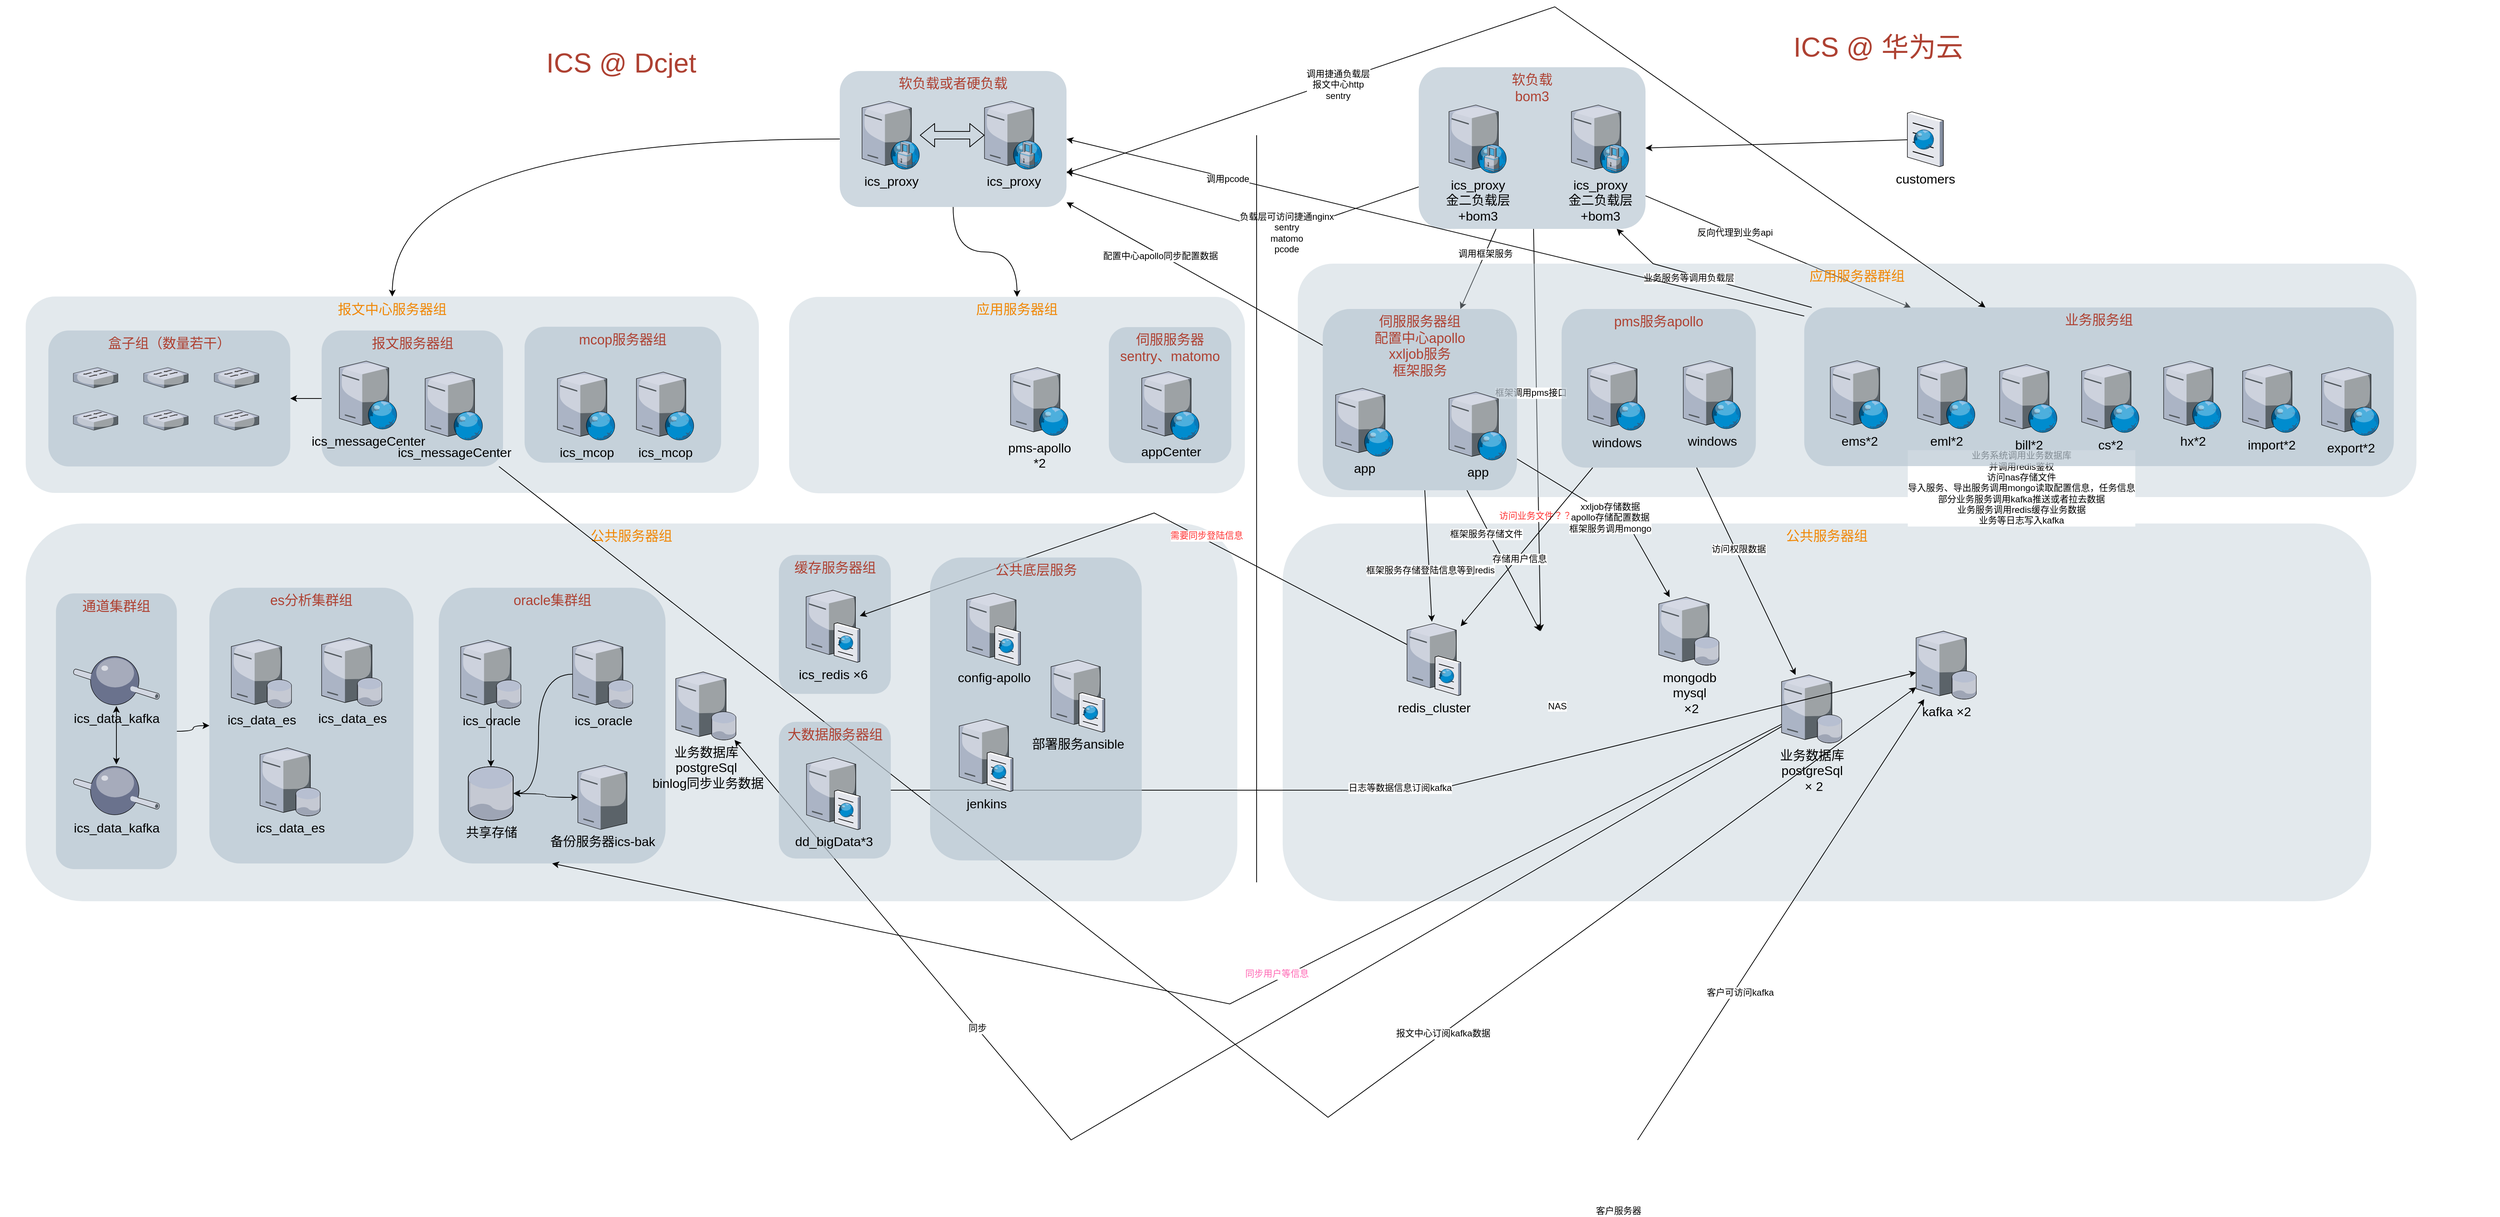 <mxfile version="12.3.3" type="google" pages="1"><diagram id="a45cf8ec-cd66-6f27-3ac3-be6e809c9e4a" name="Page-1"><mxGraphModel dx="2435" dy="936" grid="1" gridSize="10" guides="1" tooltips="1" connect="1" arrows="1" fold="1" page="1" pageScale="1" pageWidth="827" pageHeight="1169" background="#ffffff" math="0" shadow="0"><root><mxCell id="0"/><mxCell id="1" parent="0"/><mxCell id="AOP8mF1VOG5seoDGbezr-219" value="公共服务器组" style="rounded=1;whiteSpace=wrap;html=1;shadow=0;strokeColor=none;fillColor=#BAC8D3;gradientColor=none;fontSize=18;fontColor=#F08705;opacity=40;fontStyle=0;strokeWidth=3;verticalAlign=top;" vertex="1" parent="1"><mxGeometry x="870" y="1834" width="1440" height="500" as="geometry"/></mxCell><mxCell id="AOP8mF1VOG5seoDGbezr-247" style="edgeStyle=none;rounded=0;orthogonalLoop=1;jettySize=auto;html=1;" edge="1" parent="1" source="AOP8mF1VOG5seoDGbezr-199" target="AOP8mF1VOG5seoDGbezr-202"><mxGeometry relative="1" as="geometry"/></mxCell><mxCell id="AOP8mF1VOG5seoDGbezr-249" value="调用框架服务" style="text;html=1;align=center;verticalAlign=middle;resizable=0;points=[];;labelBackgroundColor=#ffffff;" vertex="1" connectable="0" parent="AOP8mF1VOG5seoDGbezr-247"><mxGeometry x="-0.379" relative="1" as="geometry"><mxPoint as="offset"/></mxGeometry></mxCell><mxCell id="AOP8mF1VOG5seoDGbezr-250" style="edgeStyle=none;rounded=0;orthogonalLoop=1;jettySize=auto;html=1;" edge="1" parent="1" source="AOP8mF1VOG5seoDGbezr-199" target="AOP8mF1VOG5seoDGbezr-211"><mxGeometry relative="1" as="geometry"/></mxCell><mxCell id="AOP8mF1VOG5seoDGbezr-251" value="反向代理到业务api" style="text;html=1;align=center;verticalAlign=middle;resizable=0;points=[];;labelBackgroundColor=#ffffff;" vertex="1" connectable="0" parent="AOP8mF1VOG5seoDGbezr-250"><mxGeometry x="-0.329" y="1" relative="1" as="geometry"><mxPoint as="offset"/></mxGeometry></mxCell><mxCell id="AOP8mF1VOG5seoDGbezr-258" style="edgeStyle=none;rounded=0;orthogonalLoop=1;jettySize=auto;html=1;entryX=0.25;entryY=0;entryDx=0;entryDy=0;" edge="1" parent="1" source="AOP8mF1VOG5seoDGbezr-199" target="AOP8mF1VOG5seoDGbezr-220"><mxGeometry relative="1" as="geometry"/></mxCell><mxCell id="AOP8mF1VOG5seoDGbezr-260" value="访问业务文件？？？" style="text;html=1;align=center;verticalAlign=middle;resizable=0;points=[];;labelBackgroundColor=#ffffff;fontColor=#FF3333;" vertex="1" connectable="0" parent="AOP8mF1VOG5seoDGbezr-258"><mxGeometry x="0.427" y="1" relative="1" as="geometry"><mxPoint as="offset"/></mxGeometry></mxCell><mxCell id="AOP8mF1VOG5seoDGbezr-276" style="edgeStyle=none;rounded=0;orthogonalLoop=1;jettySize=auto;html=1;fontColor=#000000;" edge="1" parent="1" source="AOP8mF1VOG5seoDGbezr-199" target="Tjrtx8qAm_Jb-TtVFpAI-172"><mxGeometry relative="1" as="geometry"><Array as="points"><mxPoint x="870" y="1450"/></Array></mxGeometry></mxCell><mxCell id="AOP8mF1VOG5seoDGbezr-277" value="&lt;div&gt;负载层可访问捷通nginx&lt;/div&gt;&lt;div&gt;sentry&lt;/div&gt;&lt;div&gt;matomo&lt;/div&gt;&lt;div&gt;pcode&lt;br&gt;&lt;/div&gt;" style="text;html=1;align=center;verticalAlign=middle;resizable=0;points=[];;labelBackgroundColor=#ffffff;fontColor=#000000;" vertex="1" connectable="0" parent="AOP8mF1VOG5seoDGbezr-276"><mxGeometry x="-0.784" y="6" relative="1" as="geometry"><mxPoint x="-127.5" y="38" as="offset"/></mxGeometry></mxCell><mxCell id="AOP8mF1VOG5seoDGbezr-199" value="&lt;div&gt;软负载&lt;/div&gt;&lt;div&gt;bom3&lt;/div&gt;" style="rounded=1;whiteSpace=wrap;html=1;shadow=0;strokeColor=none;fillColor=#BAC8D3;gradientColor=none;fontSize=18;fontColor=#AE4132;verticalAlign=top;fontStyle=0;opacity=70;strokeWidth=3;" vertex="1" parent="1"><mxGeometry x="1050" y="1230" width="300" height="214" as="geometry"/></mxCell><mxCell id="Tjrtx8qAm_Jb-TtVFpAI-179" value="应用服务器组" style="rounded=1;whiteSpace=wrap;html=1;shadow=0;strokeColor=none;fillColor=#BAC8D3;gradientColor=none;fontSize=18;fontColor=#F08705;opacity=40;fontStyle=0;strokeWidth=3;verticalAlign=top;" parent="1" vertex="1"><mxGeometry x="217" y="1534" width="603" height="260" as="geometry"/></mxCell><mxCell id="168" value="ICS @ Dcjet" style="text;html=1;strokeColor=none;fillColor=none;align=center;verticalAlign=middle;whiteSpace=wrap;overflow=hidden;shadow=0;fontSize=36;fontColor=#AE4132;fontStyle=0" parent="1" vertex="1"><mxGeometry x="-827" y="1200" width="1644" height="45" as="geometry"/></mxCell><mxCell id="Tjrtx8qAm_Jb-TtVFpAI-259" style="edgeStyle=orthogonalEdgeStyle;curved=1;orthogonalLoop=1;jettySize=auto;html=1;fontSize=14;" parent="1" source="Tjrtx8qAm_Jb-TtVFpAI-172" target="Tjrtx8qAm_Jb-TtVFpAI-235" edge="1"><mxGeometry relative="1" as="geometry"/></mxCell><mxCell id="Tjrtx8qAm_Jb-TtVFpAI-260" style="edgeStyle=orthogonalEdgeStyle;curved=1;orthogonalLoop=1;jettySize=auto;html=1;entryX=0.5;entryY=0;entryDx=0;entryDy=0;fontSize=14;" parent="1" source="Tjrtx8qAm_Jb-TtVFpAI-172" target="Tjrtx8qAm_Jb-TtVFpAI-179" edge="1"><mxGeometry relative="1" as="geometry"/></mxCell><mxCell id="Tjrtx8qAm_Jb-TtVFpAI-172" value="软负载或者硬负载" style="rounded=1;whiteSpace=wrap;html=1;shadow=0;strokeColor=none;fillColor=#BAC8D3;gradientColor=none;fontSize=18;fontColor=#AE4132;verticalAlign=top;fontStyle=0;opacity=70;strokeWidth=3;" parent="1" vertex="1"><mxGeometry x="284" y="1235" width="300" height="180" as="geometry"/></mxCell><mxCell id="Tjrtx8qAm_Jb-TtVFpAI-177" style="rounded=0;orthogonalLoop=1;jettySize=auto;html=1;entryX=1;entryY=0.5;entryDx=0;entryDy=0;" parent="1" source="Tjrtx8qAm_Jb-TtVFpAI-173" target="AOP8mF1VOG5seoDGbezr-199" edge="1"><mxGeometry relative="1" as="geometry"/></mxCell><mxCell id="Tjrtx8qAm_Jb-TtVFpAI-173" value="customers" style="verticalLabelPosition=bottom;aspect=fixed;html=1;verticalAlign=top;strokeColor=none;align=center;outlineConnect=0;shape=mxgraph.citrix.browser;fontSize=17;" parent="1" vertex="1"><mxGeometry x="1696.5" y="1289" width="47.5" height="72.5" as="geometry"/></mxCell><mxCell id="Tjrtx8qAm_Jb-TtVFpAI-175" value="ics_proxy" style="verticalLabelPosition=bottom;aspect=fixed;html=1;verticalAlign=top;strokeColor=none;align=center;outlineConnect=0;shape=mxgraph.citrix.proxy_server;fontSize=17;" parent="1" vertex="1"><mxGeometry x="313.5" y="1275" width="76.5" height="90" as="geometry"/></mxCell><mxCell id="Tjrtx8qAm_Jb-TtVFpAI-267" style="edgeStyle=orthogonalEdgeStyle;shape=flexArrow;curved=1;orthogonalLoop=1;jettySize=auto;html=1;startArrow=classic;startFill=1;endArrow=classic;endFill=1;fontSize=14;" parent="1" source="Tjrtx8qAm_Jb-TtVFpAI-176" target="Tjrtx8qAm_Jb-TtVFpAI-175" edge="1"><mxGeometry relative="1" as="geometry"/></mxCell><mxCell id="Tjrtx8qAm_Jb-TtVFpAI-176" value="ics_proxy" style="verticalLabelPosition=bottom;aspect=fixed;html=1;verticalAlign=top;strokeColor=none;align=center;outlineConnect=0;shape=mxgraph.citrix.proxy_server;fontSize=17;" parent="1" vertex="1"><mxGeometry x="475.5" y="1275" width="76.5" height="90" as="geometry"/></mxCell><mxCell id="Tjrtx8qAm_Jb-TtVFpAI-182" value="&lt;div&gt;伺服服务器&lt;/div&gt;&lt;div&gt;sentry、matomo&lt;br&gt;&lt;/div&gt;" style="rounded=1;whiteSpace=wrap;html=1;shadow=0;strokeColor=none;fillColor=#BAC8D3;gradientColor=none;fontSize=18;fontColor=#AE4132;verticalAlign=top;fontStyle=0;opacity=70;strokeWidth=3;" parent="1" vertex="1"><mxGeometry x="640" y="1574" width="162" height="180" as="geometry"/></mxCell><mxCell id="Tjrtx8qAm_Jb-TtVFpAI-184" value="appCenter" style="verticalLabelPosition=bottom;aspect=fixed;html=1;verticalAlign=top;strokeColor=none;align=center;outlineConnect=0;shape=mxgraph.citrix.web_server;fontSize=17;" parent="1" vertex="1"><mxGeometry x="683.5" y="1633" width="76.5" height="90" as="geometry"/></mxCell><mxCell id="Tjrtx8qAm_Jb-TtVFpAI-185" value="公共服务器组" style="rounded=1;whiteSpace=wrap;html=1;shadow=0;strokeColor=none;fillColor=#BAC8D3;gradientColor=none;fontSize=18;fontColor=#F08705;opacity=40;fontStyle=0;strokeWidth=3;verticalAlign=top;" parent="1" vertex="1"><mxGeometry x="-793" y="1834" width="1603" height="500" as="geometry"/></mxCell><mxCell id="Tjrtx8qAm_Jb-TtVFpAI-197" value="oracle集群组" style="rounded=1;whiteSpace=wrap;html=1;shadow=0;strokeColor=none;fillColor=#BAC8D3;gradientColor=none;fontSize=18;fontColor=#AE4132;verticalAlign=top;fontStyle=0;opacity=70;strokeWidth=3;" parent="1" vertex="1"><mxGeometry x="-246.5" y="1919" width="300" height="365" as="geometry"/></mxCell><mxCell id="Tjrtx8qAm_Jb-TtVFpAI-200" value="缓存服务器组" style="rounded=1;whiteSpace=wrap;html=1;shadow=0;strokeColor=none;fillColor=#BAC8D3;gradientColor=none;fontSize=18;fontColor=#AE4132;verticalAlign=top;fontStyle=0;opacity=70;strokeWidth=3;" parent="1" vertex="1"><mxGeometry x="203.5" y="1875.5" width="148" height="184" as="geometry"/></mxCell><mxCell id="Tjrtx8qAm_Jb-TtVFpAI-204" value="ics_redis ×6" style="verticalLabelPosition=bottom;aspect=fixed;html=1;verticalAlign=top;strokeColor=none;align=center;outlineConnect=0;shape=mxgraph.citrix.cache_server;fontSize=17;" parent="1" vertex="1"><mxGeometry x="239.5" y="1920" width="71" height="97.5" as="geometry"/></mxCell><mxCell id="Tjrtx8qAm_Jb-TtVFpAI-219" style="edgeStyle=orthogonalEdgeStyle;rounded=0;orthogonalLoop=1;jettySize=auto;html=1;fontSize=14;" parent="1" source="Tjrtx8qAm_Jb-TtVFpAI-210" target="Tjrtx8qAm_Jb-TtVFpAI-213" edge="1"><mxGeometry relative="1" as="geometry"/></mxCell><mxCell id="Tjrtx8qAm_Jb-TtVFpAI-210" value="ics_oracle" style="verticalLabelPosition=bottom;aspect=fixed;html=1;verticalAlign=top;strokeColor=none;align=center;outlineConnect=0;shape=mxgraph.citrix.database_server;fontSize=17;" parent="1" vertex="1"><mxGeometry x="-217.5" y="1988.5" width="80" height="90" as="geometry"/></mxCell><mxCell id="Tjrtx8qAm_Jb-TtVFpAI-220" style="edgeStyle=orthogonalEdgeStyle;orthogonalLoop=1;jettySize=auto;html=1;fontSize=14;curved=1;" parent="1" source="Tjrtx8qAm_Jb-TtVFpAI-211" target="Tjrtx8qAm_Jb-TtVFpAI-213" edge="1"><mxGeometry relative="1" as="geometry"><Array as="points"><mxPoint x="-114.5" y="2034"/><mxPoint x="-114.5" y="2191"/></Array></mxGeometry></mxCell><mxCell id="Tjrtx8qAm_Jb-TtVFpAI-211" value="ics_oracle" style="verticalLabelPosition=bottom;aspect=fixed;html=1;verticalAlign=top;strokeColor=none;align=center;outlineConnect=0;shape=mxgraph.citrix.database_server;fontSize=17;" parent="1" vertex="1"><mxGeometry x="-69.5" y="1988.5" width="80" height="90" as="geometry"/></mxCell><mxCell id="Tjrtx8qAm_Jb-TtVFpAI-213" value="共享存储" style="verticalLabelPosition=bottom;aspect=fixed;html=1;verticalAlign=top;strokeColor=none;align=center;outlineConnect=0;shape=mxgraph.citrix.database;fontSize=17;" parent="1" vertex="1"><mxGeometry x="-207.5" y="2156" width="60" height="71" as="geometry"/></mxCell><mxCell id="Tjrtx8qAm_Jb-TtVFpAI-221" style="edgeStyle=orthogonalEdgeStyle;curved=1;orthogonalLoop=1;jettySize=auto;html=1;fontSize=14;startArrow=classic;startFill=1;" parent="1" source="Tjrtx8qAm_Jb-TtVFpAI-218" target="Tjrtx8qAm_Jb-TtVFpAI-213" edge="1"><mxGeometry relative="1" as="geometry"/></mxCell><mxCell id="Tjrtx8qAm_Jb-TtVFpAI-218" value="备份服务器ics-bak" style="verticalLabelPosition=bottom;aspect=fixed;html=1;verticalAlign=top;strokeColor=none;align=center;outlineConnect=0;shape=mxgraph.citrix.tower_server;fontSize=17;" parent="1" vertex="1"><mxGeometry x="-62.5" y="2154" width="65" height="85" as="geometry"/></mxCell><mxCell id="Tjrtx8qAm_Jb-TtVFpAI-222" value="es分析集群组" style="rounded=1;whiteSpace=wrap;html=1;shadow=0;strokeColor=none;fillColor=#BAC8D3;gradientColor=none;fontSize=18;fontColor=#AE4132;verticalAlign=top;fontStyle=0;opacity=70;strokeWidth=3;" parent="1" vertex="1"><mxGeometry x="-550" y="1919" width="270" height="365" as="geometry"/></mxCell><mxCell id="Tjrtx8qAm_Jb-TtVFpAI-224" value="ics_data_es" style="verticalLabelPosition=bottom;aspect=fixed;html=1;verticalAlign=top;strokeColor=none;align=center;outlineConnect=0;shape=mxgraph.citrix.database_server;fontSize=17;" parent="1" vertex="1"><mxGeometry x="-521" y="1988" width="80" height="90" as="geometry"/></mxCell><mxCell id="Tjrtx8qAm_Jb-TtVFpAI-226" value="ics_data_es" style="verticalLabelPosition=bottom;aspect=fixed;html=1;verticalAlign=top;strokeColor=none;align=center;outlineConnect=0;shape=mxgraph.citrix.database_server;fontSize=17;" parent="1" vertex="1"><mxGeometry x="-401.5" y="1985.5" width="80" height="90" as="geometry"/></mxCell><mxCell id="Tjrtx8qAm_Jb-TtVFpAI-230" value="ics_data_es" style="verticalLabelPosition=bottom;aspect=fixed;html=1;verticalAlign=top;strokeColor=none;align=center;outlineConnect=0;shape=mxgraph.citrix.database_server;fontSize=17;" parent="1" vertex="1"><mxGeometry x="-483" y="2131" width="80" height="90" as="geometry"/></mxCell><mxCell id="Tjrtx8qAm_Jb-TtVFpAI-254" style="edgeStyle=orthogonalEdgeStyle;curved=1;orthogonalLoop=1;jettySize=auto;html=1;fontSize=14;" parent="1" source="Tjrtx8qAm_Jb-TtVFpAI-232" target="Tjrtx8qAm_Jb-TtVFpAI-222" edge="1"><mxGeometry relative="1" as="geometry"/></mxCell><mxCell id="Tjrtx8qAm_Jb-TtVFpAI-232" value="通道集群组" style="rounded=1;whiteSpace=wrap;html=1;shadow=0;strokeColor=none;fillColor=#BAC8D3;gradientColor=none;fontSize=18;fontColor=#AE4132;verticalAlign=top;fontStyle=0;opacity=70;strokeWidth=3;" parent="1" vertex="1"><mxGeometry x="-753" y="1926.5" width="160" height="365" as="geometry"/></mxCell><mxCell id="Tjrtx8qAm_Jb-TtVFpAI-235" value="报文中心服务器组" style="rounded=1;whiteSpace=wrap;html=1;shadow=0;strokeColor=none;fillColor=#BAC8D3;gradientColor=none;fontSize=18;fontColor=#F08705;opacity=40;fontStyle=0;strokeWidth=3;verticalAlign=top;" parent="1" vertex="1"><mxGeometry x="-793" y="1533.5" width="970" height="260" as="geometry"/></mxCell><mxCell id="Tjrtx8qAm_Jb-TtVFpAI-236" value="mcop服务器组" style="rounded=1;whiteSpace=wrap;html=1;shadow=0;strokeColor=none;fillColor=#BAC8D3;gradientColor=none;fontSize=18;fontColor=#AE4132;verticalAlign=top;fontStyle=0;opacity=70;strokeWidth=3;" parent="1" vertex="1"><mxGeometry x="-133" y="1573.5" width="260" height="180" as="geometry"/></mxCell><mxCell id="Tjrtx8qAm_Jb-TtVFpAI-237" value="ics_mcop" style="verticalLabelPosition=bottom;aspect=fixed;html=1;verticalAlign=top;strokeColor=none;align=center;outlineConnect=0;shape=mxgraph.citrix.web_server;fontSize=17;" parent="1" vertex="1"><mxGeometry x="-89.5" y="1633.5" width="76.5" height="90" as="geometry"/></mxCell><mxCell id="Tjrtx8qAm_Jb-TtVFpAI-238" value="ics_mcop" style="verticalLabelPosition=bottom;aspect=fixed;html=1;verticalAlign=top;strokeColor=none;align=center;outlineConnect=0;shape=mxgraph.citrix.web_server;fontSize=17;" parent="1" vertex="1"><mxGeometry x="15" y="1633.5" width="76.5" height="90" as="geometry"/></mxCell><mxCell id="Tjrtx8qAm_Jb-TtVFpAI-266" style="edgeStyle=orthogonalEdgeStyle;curved=1;orthogonalLoop=1;jettySize=auto;html=1;fontSize=14;endArrow=classic;endFill=1;startArrow=classic;startFill=1;" parent="1" source="Tjrtx8qAm_Jb-TtVFpAI-241" target="Tjrtx8qAm_Jb-TtVFpAI-242" edge="1"><mxGeometry relative="1" as="geometry"/></mxCell><mxCell id="Tjrtx8qAm_Jb-TtVFpAI-241" value="ics_data_kafka" style="verticalLabelPosition=bottom;aspect=fixed;html=1;verticalAlign=top;strokeColor=none;align=center;outlineConnect=0;shape=mxgraph.citrix.middleware;fontSize=17;" parent="1" vertex="1"><mxGeometry x="-730" y="2007.5" width="114" height="68" as="geometry"/></mxCell><mxCell id="Tjrtx8qAm_Jb-TtVFpAI-242" value="ics_data_kafka" style="verticalLabelPosition=bottom;aspect=fixed;html=1;verticalAlign=top;strokeColor=none;align=center;outlineConnect=0;shape=mxgraph.citrix.middleware;fontSize=17;" parent="1" vertex="1"><mxGeometry x="-730" y="2153" width="114" height="68" as="geometry"/></mxCell><mxCell id="Tjrtx8qAm_Jb-TtVFpAI-256" style="edgeStyle=orthogonalEdgeStyle;curved=1;orthogonalLoop=1;jettySize=auto;html=1;exitX=0;exitY=0.5;exitDx=0;exitDy=0;fontSize=14;" parent="1" source="Tjrtx8qAm_Jb-TtVFpAI-243" target="Tjrtx8qAm_Jb-TtVFpAI-246" edge="1"><mxGeometry relative="1" as="geometry"/></mxCell><mxCell id="AOP8mF1VOG5seoDGbezr-280" style="edgeStyle=none;rounded=0;orthogonalLoop=1;jettySize=auto;html=1;startArrow=none;startFill=0;fontColor=#000000;" edge="1" parent="1" source="Tjrtx8qAm_Jb-TtVFpAI-243" target="AOP8mF1VOG5seoDGbezr-227"><mxGeometry relative="1" as="geometry"><Array as="points"><mxPoint x="930" y="2620"/></Array></mxGeometry></mxCell><mxCell id="AOP8mF1VOG5seoDGbezr-281" value="报文中心订阅kafka数据" style="text;html=1;align=center;verticalAlign=middle;resizable=0;points=[];;labelBackgroundColor=#ffffff;fontColor=#000000;" vertex="1" connectable="0" parent="AOP8mF1VOG5seoDGbezr-280"><mxGeometry x="0.183" y="186" relative="1" as="geometry"><mxPoint x="261" y="39" as="offset"/></mxGeometry></mxCell><mxCell id="Tjrtx8qAm_Jb-TtVFpAI-243" value="报文服务器组" style="rounded=1;whiteSpace=wrap;html=1;shadow=0;strokeColor=none;fillColor=#BAC8D3;gradientColor=none;fontSize=18;fontColor=#AE4132;verticalAlign=top;fontStyle=0;opacity=70;strokeWidth=3;" parent="1" vertex="1"><mxGeometry x="-401.5" y="1578.5" width="240" height="180" as="geometry"/></mxCell><mxCell id="Tjrtx8qAm_Jb-TtVFpAI-244" value="ics_messageCenter" style="verticalLabelPosition=bottom;aspect=fixed;html=1;verticalAlign=top;strokeColor=none;align=center;outlineConnect=0;shape=mxgraph.citrix.web_server;fontSize=17;" parent="1" vertex="1"><mxGeometry x="-378" y="1619" width="76.5" height="90" as="geometry"/></mxCell><mxCell id="Tjrtx8qAm_Jb-TtVFpAI-245" value="ics_messageCenter" style="verticalLabelPosition=bottom;aspect=fixed;html=1;verticalAlign=top;strokeColor=none;align=center;outlineConnect=0;shape=mxgraph.citrix.web_server;fontSize=17;" parent="1" vertex="1"><mxGeometry x="-264.5" y="1633.5" width="76.5" height="90" as="geometry"/></mxCell><mxCell id="Tjrtx8qAm_Jb-TtVFpAI-246" value="盒子组（数量若干）" style="rounded=1;whiteSpace=wrap;html=1;shadow=0;strokeColor=none;fillColor=#BAC8D3;gradientColor=none;fontSize=18;fontColor=#AE4132;verticalAlign=top;fontStyle=0;opacity=70;strokeWidth=3;" parent="1" vertex="1"><mxGeometry x="-763" y="1578.5" width="320" height="180" as="geometry"/></mxCell><mxCell id="Tjrtx8qAm_Jb-TtVFpAI-248" value="" style="verticalLabelPosition=bottom;aspect=fixed;html=1;verticalAlign=top;strokeColor=none;align=center;outlineConnect=0;shape=mxgraph.citrix.switch;fontSize=14;" parent="1" vertex="1"><mxGeometry x="-730" y="1627.5" width="59" height="27" as="geometry"/></mxCell><mxCell id="Tjrtx8qAm_Jb-TtVFpAI-249" value="" style="verticalLabelPosition=bottom;aspect=fixed;html=1;verticalAlign=top;strokeColor=none;align=center;outlineConnect=0;shape=mxgraph.citrix.switch;fontSize=14;" parent="1" vertex="1"><mxGeometry x="-730" y="1683.5" width="59" height="27" as="geometry"/></mxCell><mxCell id="Tjrtx8qAm_Jb-TtVFpAI-250" value="" style="verticalLabelPosition=bottom;aspect=fixed;html=1;verticalAlign=top;strokeColor=none;align=center;outlineConnect=0;shape=mxgraph.citrix.switch;fontSize=14;" parent="1" vertex="1"><mxGeometry x="-637" y="1627.5" width="59" height="27" as="geometry"/></mxCell><mxCell id="Tjrtx8qAm_Jb-TtVFpAI-251" value="" style="verticalLabelPosition=bottom;aspect=fixed;html=1;verticalAlign=top;strokeColor=none;align=center;outlineConnect=0;shape=mxgraph.citrix.switch;fontSize=14;" parent="1" vertex="1"><mxGeometry x="-637" y="1683.5" width="59" height="27" as="geometry"/></mxCell><mxCell id="Tjrtx8qAm_Jb-TtVFpAI-252" value="" style="verticalLabelPosition=bottom;aspect=fixed;html=1;verticalAlign=top;strokeColor=none;align=center;outlineConnect=0;shape=mxgraph.citrix.switch;fontSize=14;" parent="1" vertex="1"><mxGeometry x="-543.5" y="1627.5" width="59" height="27" as="geometry"/></mxCell><mxCell id="Tjrtx8qAm_Jb-TtVFpAI-253" value="" style="verticalLabelPosition=bottom;aspect=fixed;html=1;verticalAlign=top;strokeColor=none;align=center;outlineConnect=0;shape=mxgraph.citrix.switch;fontSize=14;" parent="1" vertex="1"><mxGeometry x="-543.5" y="1683.5" width="59" height="27" as="geometry"/></mxCell><mxCell id="AOP8mF1VOG5seoDGbezr-197" value="&lt;div&gt;ics_proxy&lt;/div&gt;&lt;div&gt;金二负载层&lt;/div&gt;&lt;div&gt;+bom3&lt;br&gt;&lt;/div&gt;" style="verticalLabelPosition=bottom;aspect=fixed;html=1;verticalAlign=top;strokeColor=none;align=center;outlineConnect=0;shape=mxgraph.citrix.proxy_server;fontSize=17;" vertex="1" parent="1"><mxGeometry x="1090" y="1280" width="76.5" height="90" as="geometry"/></mxCell><mxCell id="AOP8mF1VOG5seoDGbezr-198" value="&lt;div&gt;ics_proxy&lt;/div&gt;&lt;div&gt;金二负载层&lt;br&gt;&lt;/div&gt;&lt;div&gt;+bom3&lt;/div&gt;" style="verticalLabelPosition=bottom;aspect=fixed;html=1;verticalAlign=top;strokeColor=none;align=center;outlineConnect=0;shape=mxgraph.citrix.proxy_server;fontSize=17;" vertex="1" parent="1"><mxGeometry x="1252" y="1280" width="76.5" height="90" as="geometry"/></mxCell><mxCell id="AOP8mF1VOG5seoDGbezr-200" value="应用服务器群组" style="rounded=1;whiteSpace=wrap;html=1;shadow=0;strokeColor=none;fillColor=#BAC8D3;gradientColor=none;fontSize=18;fontColor=#F08705;opacity=40;fontStyle=0;strokeWidth=3;verticalAlign=top;" vertex="1" parent="1"><mxGeometry x="890" y="1490" width="1480" height="309" as="geometry"/></mxCell><mxCell id="AOP8mF1VOG5seoDGbezr-252" style="edgeStyle=none;rounded=0;orthogonalLoop=1;jettySize=auto;html=1;" edge="1" parent="1" source="AOP8mF1VOG5seoDGbezr-202" target="AOP8mF1VOG5seoDGbezr-205"><mxGeometry relative="1" as="geometry"/></mxCell><mxCell id="AOP8mF1VOG5seoDGbezr-253" value="框架调用pms接口" style="text;html=1;align=center;verticalAlign=middle;resizable=0;points=[];;labelBackgroundColor=#ffffff;" vertex="1" connectable="0" parent="AOP8mF1VOG5seoDGbezr-252"><mxGeometry x="-0.404" y="2" relative="1" as="geometry"><mxPoint as="offset"/></mxGeometry></mxCell><mxCell id="AOP8mF1VOG5seoDGbezr-254" style="edgeStyle=none;rounded=0;orthogonalLoop=1;jettySize=auto;html=1;" edge="1" parent="1" source="AOP8mF1VOG5seoDGbezr-202" target="AOP8mF1VOG5seoDGbezr-221"><mxGeometry relative="1" as="geometry"/></mxCell><mxCell id="AOP8mF1VOG5seoDGbezr-255" value="框架服务存储登陆信息等到redis" style="text;html=1;align=center;verticalAlign=middle;resizable=0;points=[];;labelBackgroundColor=#ffffff;" vertex="1" connectable="0" parent="AOP8mF1VOG5seoDGbezr-254"><mxGeometry x="0.215" y="1" relative="1" as="geometry"><mxPoint as="offset"/></mxGeometry></mxCell><mxCell id="AOP8mF1VOG5seoDGbezr-265" style="edgeStyle=none;rounded=0;orthogonalLoop=1;jettySize=auto;html=1;fontColor=#000000;" edge="1" parent="1" source="AOP8mF1VOG5seoDGbezr-202" target="AOP8mF1VOG5seoDGbezr-220"><mxGeometry relative="1" as="geometry"/></mxCell><mxCell id="AOP8mF1VOG5seoDGbezr-266" value="框架服务存储文件" style="text;html=1;align=center;verticalAlign=middle;resizable=0;points=[];;labelBackgroundColor=#ffffff;fontColor=#000000;" vertex="1" connectable="0" parent="AOP8mF1VOG5seoDGbezr-265"><mxGeometry x="-0.402" y="-3" relative="1" as="geometry"><mxPoint x="-1" as="offset"/></mxGeometry></mxCell><mxCell id="AOP8mF1VOG5seoDGbezr-269" style="edgeStyle=none;rounded=0;orthogonalLoop=1;jettySize=auto;html=1;fontColor=#000000;" edge="1" parent="1" source="AOP8mF1VOG5seoDGbezr-202" target="AOP8mF1VOG5seoDGbezr-223"><mxGeometry relative="1" as="geometry"><Array as="points"><mxPoint x="1330" y="1840"/></Array></mxGeometry></mxCell><mxCell id="AOP8mF1VOG5seoDGbezr-270" value="&lt;div&gt;xxljob存储数据&lt;/div&gt;&lt;div&gt;apollo存储配置数据&lt;br&gt;&lt;/div&gt;&lt;div&gt;框架服务调用mongo&lt;br&gt;&lt;/div&gt;" style="text;html=1;align=center;verticalAlign=middle;resizable=0;points=[];;labelBackgroundColor=#ffffff;fontColor=#000000;" vertex="1" connectable="0" parent="AOP8mF1VOG5seoDGbezr-269"><mxGeometry x="0.024" y="-3" relative="1" as="geometry"><mxPoint x="1" as="offset"/></mxGeometry></mxCell><mxCell id="AOP8mF1VOG5seoDGbezr-291" style="edgeStyle=none;rounded=0;orthogonalLoop=1;jettySize=auto;html=1;startArrow=none;startFill=0;fontColor=#000000;" edge="1" parent="1" source="AOP8mF1VOG5seoDGbezr-202" target="Tjrtx8qAm_Jb-TtVFpAI-172"><mxGeometry relative="1" as="geometry"/></mxCell><mxCell id="AOP8mF1VOG5seoDGbezr-292" value="配置中心apollo同步配置数据" style="text;html=1;align=center;verticalAlign=middle;resizable=0;points=[];;labelBackgroundColor=#ffffff;fontColor=#000000;" vertex="1" connectable="0" parent="AOP8mF1VOG5seoDGbezr-291"><mxGeometry x="0.259" y="1" relative="1" as="geometry"><mxPoint x="-1" as="offset"/></mxGeometry></mxCell><mxCell id="AOP8mF1VOG5seoDGbezr-202" value="&lt;div&gt;伺服服务器组&lt;/div&gt;&lt;div&gt;配置中心apollo&lt;/div&gt;&lt;div&gt;xxljob服务&lt;br&gt;&lt;/div&gt;框架服务" style="rounded=1;whiteSpace=wrap;html=1;shadow=0;strokeColor=none;fillColor=#BAC8D3;gradientColor=none;fontSize=18;fontColor=#AE4132;verticalAlign=top;fontStyle=0;opacity=70;strokeWidth=3;" vertex="1" parent="1"><mxGeometry x="923" y="1550" width="257" height="240" as="geometry"/></mxCell><mxCell id="AOP8mF1VOG5seoDGbezr-203" value="app" style="verticalLabelPosition=bottom;aspect=fixed;html=1;verticalAlign=top;strokeColor=none;align=center;outlineConnect=0;shape=mxgraph.citrix.web_server;fontSize=17;" vertex="1" parent="1"><mxGeometry x="940" y="1655" width="76.5" height="90" as="geometry"/></mxCell><mxCell id="AOP8mF1VOG5seoDGbezr-204" value="app" style="verticalLabelPosition=bottom;aspect=fixed;html=1;verticalAlign=top;strokeColor=none;align=center;outlineConnect=0;shape=mxgraph.citrix.web_server;fontSize=17;" vertex="1" parent="1"><mxGeometry x="1090" y="1660" width="76.5" height="90" as="geometry"/></mxCell><mxCell id="AOP8mF1VOG5seoDGbezr-261" style="edgeStyle=none;rounded=0;orthogonalLoop=1;jettySize=auto;html=1;fontColor=#FF3333;" edge="1" parent="1" source="AOP8mF1VOG5seoDGbezr-205" target="AOP8mF1VOG5seoDGbezr-225"><mxGeometry relative="1" as="geometry"/></mxCell><mxCell id="AOP8mF1VOG5seoDGbezr-262" value="访问权限数据" style="text;html=1;align=center;verticalAlign=middle;resizable=0;points=[];;labelBackgroundColor=#ffffff;fontColor=#000000;" vertex="1" connectable="0" parent="AOP8mF1VOG5seoDGbezr-261"><mxGeometry x="-0.206" y="4" relative="1" as="geometry"><mxPoint y="1" as="offset"/></mxGeometry></mxCell><mxCell id="AOP8mF1VOG5seoDGbezr-263" style="edgeStyle=none;rounded=0;orthogonalLoop=1;jettySize=auto;html=1;fontColor=#000000;" edge="1" parent="1" source="AOP8mF1VOG5seoDGbezr-205" target="AOP8mF1VOG5seoDGbezr-221"><mxGeometry relative="1" as="geometry"/></mxCell><mxCell id="AOP8mF1VOG5seoDGbezr-264" value="存储用户信息" style="text;html=1;align=center;verticalAlign=middle;resizable=0;points=[];;labelBackgroundColor=#ffffff;fontColor=#000000;" vertex="1" connectable="0" parent="AOP8mF1VOG5seoDGbezr-263"><mxGeometry x="0.134" y="2" relative="1" as="geometry"><mxPoint as="offset"/></mxGeometry></mxCell><mxCell id="AOP8mF1VOG5seoDGbezr-205" value="&lt;div&gt;pms服务apollo&lt;/div&gt;" style="rounded=1;whiteSpace=wrap;html=1;shadow=0;strokeColor=none;fillColor=#BAC8D3;gradientColor=none;fontSize=18;fontColor=#AE4132;verticalAlign=top;fontStyle=0;opacity=70;strokeWidth=3;" vertex="1" parent="1"><mxGeometry x="1239" y="1550" width="257" height="210" as="geometry"/></mxCell><mxCell id="AOP8mF1VOG5seoDGbezr-206" value="windows" style="verticalLabelPosition=bottom;aspect=fixed;html=1;verticalAlign=top;strokeColor=none;align=center;outlineConnect=0;shape=mxgraph.citrix.web_server;fontSize=17;" vertex="1" parent="1"><mxGeometry x="1273.5" y="1620.5" width="76.5" height="90" as="geometry"/></mxCell><mxCell id="AOP8mF1VOG5seoDGbezr-207" value="windows" style="verticalLabelPosition=bottom;aspect=fixed;html=1;verticalAlign=top;strokeColor=none;align=center;outlineConnect=0;shape=mxgraph.citrix.web_server;fontSize=17;" vertex="1" parent="1"><mxGeometry x="1400" y="1618.5" width="76.5" height="90" as="geometry"/></mxCell><mxCell id="AOP8mF1VOG5seoDGbezr-271" style="edgeStyle=none;rounded=0;orthogonalLoop=1;jettySize=auto;html=1;fontColor=#000000;" edge="1" parent="1" source="AOP8mF1VOG5seoDGbezr-211" target="AOP8mF1VOG5seoDGbezr-219"><mxGeometry relative="1" as="geometry"/></mxCell><mxCell id="AOP8mF1VOG5seoDGbezr-272" value="&lt;div&gt;业务系统调用业务数据库&lt;/div&gt;&lt;div&gt;并调用redis鉴权&lt;/div&gt;&lt;div&gt;访问nas存储文件&lt;/div&gt;&lt;div&gt;导入服务、导出服务调用mongo读取配置信息，任务信息&lt;/div&gt;&lt;div&gt;部分业务服务调用kafka推送或者拉去数据&lt;/div&gt;&lt;div&gt;业务服务调用redis缓存业务数据&lt;br&gt;&lt;/div&gt;&lt;div&gt;业务等日志写入kafka&lt;br&gt;&lt;/div&gt;" style="text;html=1;align=center;verticalAlign=middle;resizable=0;points=[];;labelBackgroundColor=#ffffff;fontColor=#000000;" vertex="1" connectable="0" parent="AOP8mF1VOG5seoDGbezr-271"><mxGeometry x="-0.352" y="7" relative="1" as="geometry"><mxPoint as="offset"/></mxGeometry></mxCell><mxCell id="AOP8mF1VOG5seoDGbezr-273" style="edgeStyle=none;rounded=0;orthogonalLoop=1;jettySize=auto;html=1;fontColor=#000000;" edge="1" parent="1" source="AOP8mF1VOG5seoDGbezr-211" target="AOP8mF1VOG5seoDGbezr-199"><mxGeometry relative="1" as="geometry"><Array as="points"><mxPoint x="1360" y="1490"/></Array></mxGeometry></mxCell><mxCell id="AOP8mF1VOG5seoDGbezr-275" value="&lt;div&gt;业务服务等调用负载层&lt;/div&gt;" style="text;html=1;align=center;verticalAlign=middle;resizable=0;points=[];;labelBackgroundColor=#ffffff;fontColor=#000000;" vertex="1" connectable="0" parent="AOP8mF1VOG5seoDGbezr-273"><mxGeometry x="0.17" y="5" relative="1" as="geometry"><mxPoint x="-1" as="offset"/></mxGeometry></mxCell><mxCell id="AOP8mF1VOG5seoDGbezr-278" style="edgeStyle=none;rounded=0;orthogonalLoop=1;jettySize=auto;html=1;entryX=1;entryY=0.75;entryDx=0;entryDy=0;startArrow=classic;startFill=1;fontColor=#000000;" edge="1" parent="1" source="AOP8mF1VOG5seoDGbezr-211" target="Tjrtx8qAm_Jb-TtVFpAI-172"><mxGeometry relative="1" as="geometry"><Array as="points"><mxPoint x="1230" y="1150"/></Array></mxGeometry></mxCell><mxCell id="AOP8mF1VOG5seoDGbezr-279" value="&lt;div&gt;调用捷通负载层&lt;/div&gt;&lt;div&gt;报文中心http&lt;/div&gt;&lt;div&gt;sentry&lt;br&gt;&lt;/div&gt;" style="text;html=1;align=center;verticalAlign=middle;resizable=0;points=[];;labelBackgroundColor=#ffffff;fontColor=#000000;" vertex="1" connectable="0" parent="AOP8mF1VOG5seoDGbezr-278"><mxGeometry x="0.452" y="5" relative="1" as="geometry"><mxPoint as="offset"/></mxGeometry></mxCell><mxCell id="AOP8mF1VOG5seoDGbezr-289" style="edgeStyle=none;rounded=0;orthogonalLoop=1;jettySize=auto;html=1;entryX=1;entryY=0.5;entryDx=0;entryDy=0;startArrow=none;startFill=0;fontColor=#FF3333;" edge="1" parent="1" source="AOP8mF1VOG5seoDGbezr-211" target="Tjrtx8qAm_Jb-TtVFpAI-172"><mxGeometry relative="1" as="geometry"/></mxCell><mxCell id="AOP8mF1VOG5seoDGbezr-290" value="&lt;div&gt;调用pcode&lt;/div&gt;" style="text;html=1;align=center;verticalAlign=middle;resizable=0;points=[];;labelBackgroundColor=#ffffff;fontColor=#000000;" vertex="1" connectable="0" parent="AOP8mF1VOG5seoDGbezr-289"><mxGeometry x="0.563" y="2" relative="1" as="geometry"><mxPoint as="offset"/></mxGeometry></mxCell><mxCell id="AOP8mF1VOG5seoDGbezr-211" value="业务服务组" style="rounded=1;whiteSpace=wrap;html=1;shadow=0;strokeColor=none;fillColor=#BAC8D3;gradientColor=none;fontSize=18;fontColor=#AE4132;verticalAlign=top;fontStyle=0;opacity=70;strokeWidth=3;" vertex="1" parent="1"><mxGeometry x="1560" y="1548" width="780" height="210" as="geometry"/></mxCell><mxCell id="AOP8mF1VOG5seoDGbezr-212" value="ems*2" style="verticalLabelPosition=bottom;aspect=fixed;html=1;verticalAlign=top;strokeColor=none;align=center;outlineConnect=0;shape=mxgraph.citrix.web_server;fontSize=17;" vertex="1" parent="1"><mxGeometry x="1594.5" y="1618.5" width="76.5" height="90" as="geometry"/></mxCell><mxCell id="AOP8mF1VOG5seoDGbezr-213" value="eml*2" style="verticalLabelPosition=bottom;aspect=fixed;html=1;verticalAlign=top;strokeColor=none;align=center;outlineConnect=0;shape=mxgraph.citrix.web_server;fontSize=17;" vertex="1" parent="1"><mxGeometry x="1710" y="1618.5" width="76.5" height="90" as="geometry"/></mxCell><mxCell id="AOP8mF1VOG5seoDGbezr-214" value="bill*2" style="verticalLabelPosition=bottom;aspect=fixed;html=1;verticalAlign=top;strokeColor=none;align=center;outlineConnect=0;shape=mxgraph.citrix.web_server;fontSize=17;" vertex="1" parent="1"><mxGeometry x="1818.5" y="1623.5" width="76.5" height="90" as="geometry"/></mxCell><mxCell id="AOP8mF1VOG5seoDGbezr-215" value="cs*2" style="verticalLabelPosition=bottom;aspect=fixed;html=1;verticalAlign=top;strokeColor=none;align=center;outlineConnect=0;shape=mxgraph.citrix.web_server;fontSize=17;" vertex="1" parent="1"><mxGeometry x="1927" y="1623.5" width="76.5" height="90" as="geometry"/></mxCell><mxCell id="AOP8mF1VOG5seoDGbezr-216" value="hx*2" style="verticalLabelPosition=bottom;aspect=fixed;html=1;verticalAlign=top;strokeColor=none;align=center;outlineConnect=0;shape=mxgraph.citrix.web_server;fontSize=17;" vertex="1" parent="1"><mxGeometry x="2035.5" y="1619" width="76.5" height="90" as="geometry"/></mxCell><mxCell id="AOP8mF1VOG5seoDGbezr-217" value="import*2" style="verticalLabelPosition=bottom;aspect=fixed;html=1;verticalAlign=top;strokeColor=none;align=center;outlineConnect=0;shape=mxgraph.citrix.web_server;fontSize=17;" vertex="1" parent="1"><mxGeometry x="2140" y="1623.5" width="76.5" height="90" as="geometry"/></mxCell><mxCell id="AOP8mF1VOG5seoDGbezr-218" value="export*2" style="verticalLabelPosition=bottom;aspect=fixed;html=1;verticalAlign=top;strokeColor=none;align=center;outlineConnect=0;shape=mxgraph.citrix.web_server;fontSize=17;" vertex="1" parent="1"><mxGeometry x="2244.5" y="1627.5" width="76.5" height="90" as="geometry"/></mxCell><mxCell id="AOP8mF1VOG5seoDGbezr-220" value="NAS" style="shape=image;html=1;verticalAlign=top;verticalLabelPosition=bottom;labelBackgroundColor=#ffffff;imageAspect=0;aspect=fixed;image=https://cdn0.iconfinder.com/data/icons/windows8_icons/26/nas.png" vertex="1" parent="1"><mxGeometry x="1190" y="1976.5" width="85" height="85" as="geometry"/></mxCell><mxCell id="AOP8mF1VOG5seoDGbezr-287" style="edgeStyle=none;rounded=0;orthogonalLoop=1;jettySize=auto;html=1;startArrow=none;startFill=0;fontColor=#000000;" edge="1" parent="1" source="AOP8mF1VOG5seoDGbezr-221" target="Tjrtx8qAm_Jb-TtVFpAI-204"><mxGeometry relative="1" as="geometry"><Array as="points"><mxPoint x="700" y="1820"/></Array></mxGeometry></mxCell><mxCell id="AOP8mF1VOG5seoDGbezr-288" value="需要同步登陆信息" style="text;html=1;align=center;verticalAlign=middle;resizable=0;points=[];;labelBackgroundColor=#ffffff;fontColor=#FF3333;" vertex="1" connectable="0" parent="AOP8mF1VOG5seoDGbezr-287"><mxGeometry x="-0.177" y="2" relative="1" as="geometry"><mxPoint x="23.5" y="3.5" as="offset"/></mxGeometry></mxCell><mxCell id="AOP8mF1VOG5seoDGbezr-221" value="redis_cluster" style="verticalLabelPosition=bottom;aspect=fixed;html=1;verticalAlign=top;strokeColor=none;align=center;outlineConnect=0;shape=mxgraph.citrix.cache_server;fontSize=17;" vertex="1" parent="1"><mxGeometry x="1034.5" y="1964" width="71" height="97.5" as="geometry"/></mxCell><mxCell id="AOP8mF1VOG5seoDGbezr-223" value="&lt;div&gt;mongodb&lt;br&gt;&lt;/div&gt;&lt;div&gt;mysql&lt;br&gt;&lt;/div&gt;&amp;nbsp;×2" style="verticalLabelPosition=bottom;aspect=fixed;html=1;verticalAlign=top;strokeColor=none;align=center;outlineConnect=0;shape=mxgraph.citrix.database_server;fontSize=17;" vertex="1" parent="1"><mxGeometry x="1367.5" y="1931.5" width="80" height="90" as="geometry"/></mxCell><mxCell id="AOP8mF1VOG5seoDGbezr-256" style="edgeStyle=none;rounded=0;orthogonalLoop=1;jettySize=auto;html=1;entryX=0.5;entryY=1;entryDx=0;entryDy=0;" edge="1" parent="1" source="AOP8mF1VOG5seoDGbezr-225" target="Tjrtx8qAm_Jb-TtVFpAI-197"><mxGeometry relative="1" as="geometry"><Array as="points"><mxPoint x="800" y="2470"/></Array></mxGeometry></mxCell><mxCell id="AOP8mF1VOG5seoDGbezr-257" value="同步用户等信息" style="text;html=1;align=center;verticalAlign=middle;resizable=0;points=[];;labelBackgroundColor=#ffffff;fontColor=#FF66B3;" vertex="1" connectable="0" parent="AOP8mF1VOG5seoDGbezr-256"><mxGeometry x="-0.139" y="-8" relative="1" as="geometry"><mxPoint x="1" y="-1" as="offset"/></mxGeometry></mxCell><mxCell id="AOP8mF1VOG5seoDGbezr-294" style="edgeStyle=none;rounded=0;orthogonalLoop=1;jettySize=auto;html=1;startArrow=none;startFill=0;fontColor=#000000;" edge="1" parent="1" source="AOP8mF1VOG5seoDGbezr-225" target="AOP8mF1VOG5seoDGbezr-293"><mxGeometry relative="1" as="geometry"><Array as="points"><mxPoint x="590" y="2650"/></Array></mxGeometry></mxCell><mxCell id="AOP8mF1VOG5seoDGbezr-295" value="同步" style="text;html=1;align=center;verticalAlign=middle;resizable=0;points=[];;labelBackgroundColor=#ffffff;fontColor=#000000;" vertex="1" connectable="0" parent="AOP8mF1VOG5seoDGbezr-294"><mxGeometry x="0.223" y="-194" relative="1" as="geometry"><mxPoint x="-273" y="-23" as="offset"/></mxGeometry></mxCell><mxCell id="AOP8mF1VOG5seoDGbezr-225" value="&lt;div&gt;业务数据库&lt;br&gt;&lt;/div&gt;&lt;div&gt;postgreSql&lt;/div&gt;&amp;nbsp;× 2" style="verticalLabelPosition=bottom;aspect=fixed;html=1;verticalAlign=top;strokeColor=none;align=center;outlineConnect=0;shape=mxgraph.citrix.database_server;fontSize=17;" vertex="1" parent="1"><mxGeometry x="1530" y="2034.5" width="80" height="90" as="geometry"/></mxCell><mxCell id="AOP8mF1VOG5seoDGbezr-227" value="kafka ×2" style="verticalLabelPosition=bottom;aspect=fixed;html=1;verticalAlign=top;strokeColor=none;align=center;outlineConnect=0;shape=mxgraph.citrix.database_server;fontSize=17;" vertex="1" parent="1"><mxGeometry x="1708" y="1976.5" width="80" height="90" as="geometry"/></mxCell><mxCell id="AOP8mF1VOG5seoDGbezr-282" style="edgeStyle=none;rounded=0;orthogonalLoop=1;jettySize=auto;html=1;startArrow=none;startFill=0;fontColor=#000000;" edge="1" parent="1" source="AOP8mF1VOG5seoDGbezr-229" target="AOP8mF1VOG5seoDGbezr-227"><mxGeometry relative="1" as="geometry"><Array as="points"><mxPoint x="1070" y="2187"/></Array></mxGeometry></mxCell><mxCell id="AOP8mF1VOG5seoDGbezr-283" value="日志等数据信息订阅kafka" style="text;html=1;align=center;verticalAlign=middle;resizable=0;points=[];;labelBackgroundColor=#ffffff;fontColor=#000000;" vertex="1" connectable="0" parent="AOP8mF1VOG5seoDGbezr-282"><mxGeometry x="-0.021" y="3" relative="1" as="geometry"><mxPoint as="offset"/></mxGeometry></mxCell><mxCell id="AOP8mF1VOG5seoDGbezr-229" value="大数据服务器组" style="rounded=1;whiteSpace=wrap;html=1;shadow=0;strokeColor=none;fillColor=#BAC8D3;gradientColor=none;fontSize=18;fontColor=#AE4132;verticalAlign=top;fontStyle=0;opacity=70;strokeWidth=3;" vertex="1" parent="1"><mxGeometry x="203.5" y="2096.5" width="148" height="181" as="geometry"/></mxCell><mxCell id="AOP8mF1VOG5seoDGbezr-230" value="dd_bigData*3" style="verticalLabelPosition=bottom;aspect=fixed;html=1;verticalAlign=top;strokeColor=none;align=center;outlineConnect=0;shape=mxgraph.citrix.cache_server;fontSize=17;" vertex="1" parent="1"><mxGeometry x="240" y="2141.5" width="71" height="97.5" as="geometry"/></mxCell><mxCell id="AOP8mF1VOG5seoDGbezr-237" value="&lt;div&gt;pms-apollo&lt;/div&gt;*2" style="verticalLabelPosition=bottom;aspect=fixed;html=1;verticalAlign=top;strokeColor=none;align=center;outlineConnect=0;shape=mxgraph.citrix.web_server;fontSize=17;" vertex="1" parent="1"><mxGeometry x="510" y="1627.5" width="76.5" height="90" as="geometry"/></mxCell><mxCell id="AOP8mF1VOG5seoDGbezr-239" value="公共底层服务" style="rounded=1;whiteSpace=wrap;html=1;shadow=0;strokeColor=none;fillColor=#BAC8D3;gradientColor=none;fontSize=18;fontColor=#AE4132;verticalAlign=top;fontStyle=0;opacity=70;strokeWidth=3;" vertex="1" parent="1"><mxGeometry x="403.5" y="1879" width="280" height="401" as="geometry"/></mxCell><mxCell id="AOP8mF1VOG5seoDGbezr-240" value="config-apollo" style="verticalLabelPosition=bottom;aspect=fixed;html=1;verticalAlign=top;strokeColor=none;align=center;outlineConnect=0;shape=mxgraph.citrix.cache_server;fontSize=17;" vertex="1" parent="1"><mxGeometry x="452" y="1924" width="71" height="97.5" as="geometry"/></mxCell><mxCell id="AOP8mF1VOG5seoDGbezr-241" value="jenkins" style="verticalLabelPosition=bottom;aspect=fixed;html=1;verticalAlign=top;strokeColor=none;align=center;outlineConnect=0;shape=mxgraph.citrix.cache_server;fontSize=17;" vertex="1" parent="1"><mxGeometry x="442" y="2091" width="71" height="97.5" as="geometry"/></mxCell><mxCell id="AOP8mF1VOG5seoDGbezr-242" value="部署服务ansible" style="verticalLabelPosition=bottom;aspect=fixed;html=1;verticalAlign=top;strokeColor=none;align=center;outlineConnect=0;shape=mxgraph.citrix.cache_server;fontSize=17;" vertex="1" parent="1"><mxGeometry x="563.5" y="2012.5" width="71" height="97.5" as="geometry"/></mxCell><mxCell id="AOP8mF1VOG5seoDGbezr-243" value="ICS @ 华为云" style="text;html=1;strokeColor=none;fillColor=none;align=center;verticalAlign=middle;whiteSpace=wrap;overflow=hidden;shadow=0;fontSize=36;fontColor=#AE4132;fontStyle=0" vertex="1" parent="1"><mxGeometry x="835.5" y="1179" width="1644" height="45" as="geometry"/></mxCell><mxCell id="AOP8mF1VOG5seoDGbezr-244" value="" style="endArrow=none;html=1;" edge="1" parent="1"><mxGeometry width="50" height="50" relative="1" as="geometry"><mxPoint x="835.5" y="2309" as="sourcePoint"/><mxPoint x="835.5" y="1320" as="targetPoint"/></mxGeometry></mxCell><mxCell id="AOP8mF1VOG5seoDGbezr-285" style="edgeStyle=none;rounded=0;orthogonalLoop=1;jettySize=auto;html=1;startArrow=none;startFill=0;fontColor=#000000;" edge="1" parent="1" source="AOP8mF1VOG5seoDGbezr-284" target="AOP8mF1VOG5seoDGbezr-227"><mxGeometry relative="1" as="geometry"/></mxCell><mxCell id="AOP8mF1VOG5seoDGbezr-286" value="客户可访问kafka" style="text;html=1;align=center;verticalAlign=middle;resizable=0;points=[];;labelBackgroundColor=#ffffff;fontColor=#000000;" vertex="1" connectable="0" parent="AOP8mF1VOG5seoDGbezr-285"><mxGeometry x="-0.316" y="-7" relative="1" as="geometry"><mxPoint as="offset"/></mxGeometry></mxCell><mxCell id="AOP8mF1VOG5seoDGbezr-284" value="客户服务器" style="shape=image;html=1;verticalAlign=top;verticalLabelPosition=bottom;labelBackgroundColor=#ffffff;imageAspect=0;aspect=fixed;image=https://cdn0.iconfinder.com/data/icons/windows8_icons/26/nas.png;fontColor=#000000;" vertex="1" parent="1"><mxGeometry x="1273.5" y="2650" width="80" height="80" as="geometry"/></mxCell><mxCell id="AOP8mF1VOG5seoDGbezr-293" value="&lt;div&gt;业务数据库&lt;br&gt;&lt;/div&gt;&lt;div&gt;postgreSql&lt;/div&gt;&amp;nbsp;binlog同步业务数据" style="verticalLabelPosition=bottom;aspect=fixed;html=1;verticalAlign=top;strokeColor=none;align=center;outlineConnect=0;shape=mxgraph.citrix.database_server;fontSize=17;" vertex="1" parent="1"><mxGeometry x="67" y="2030.5" width="80" height="90" as="geometry"/></mxCell></root></mxGraphModel></diagram></mxfile>